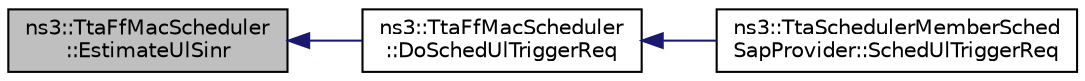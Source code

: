 digraph "ns3::TtaFfMacScheduler::EstimateUlSinr"
{
  edge [fontname="Helvetica",fontsize="10",labelfontname="Helvetica",labelfontsize="10"];
  node [fontname="Helvetica",fontsize="10",shape=record];
  rankdir="LR";
  Node1 [label="ns3::TtaFfMacScheduler\l::EstimateUlSinr",height=0.2,width=0.4,color="black", fillcolor="grey75", style="filled", fontcolor="black"];
  Node1 -> Node2 [dir="back",color="midnightblue",fontsize="10",style="solid"];
  Node2 [label="ns3::TtaFfMacScheduler\l::DoSchedUlTriggerReq",height=0.2,width=0.4,color="black", fillcolor="white", style="filled",URL="$da/d46/classns3_1_1TtaFfMacScheduler.html#ab4894f9f6d69451c8b8c7c2af93400b5"];
  Node2 -> Node3 [dir="back",color="midnightblue",fontsize="10",style="solid"];
  Node3 [label="ns3::TtaSchedulerMemberSched\lSapProvider::SchedUlTriggerReq",height=0.2,width=0.4,color="black", fillcolor="white", style="filled",URL="$df/d0a/classns3_1_1TtaSchedulerMemberSchedSapProvider.html#a972d785183619f2c87b784217eb5b056"];
}
